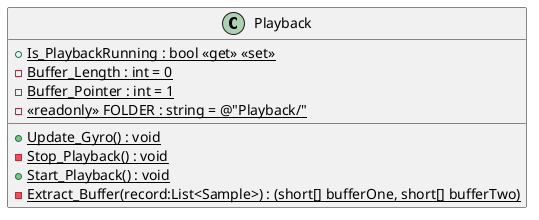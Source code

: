 @startuml
class Playback {
    + {static} Is_PlaybackRunning : bool <<get>> <<set>>
    - {static} Buffer_Length : int = 0
    - {static} Buffer_Pointer : int = 1
    - {static} <<readonly>> FOLDER : string = @"Playback/"
    + {static} Update_Gyro() : void
    - {static} Stop_Playback() : void
    + {static} Start_Playback() : void
    - {static} Extract_Buffer(record:List<Sample>) : (short[] bufferOne, short[] bufferTwo)
}
@enduml
